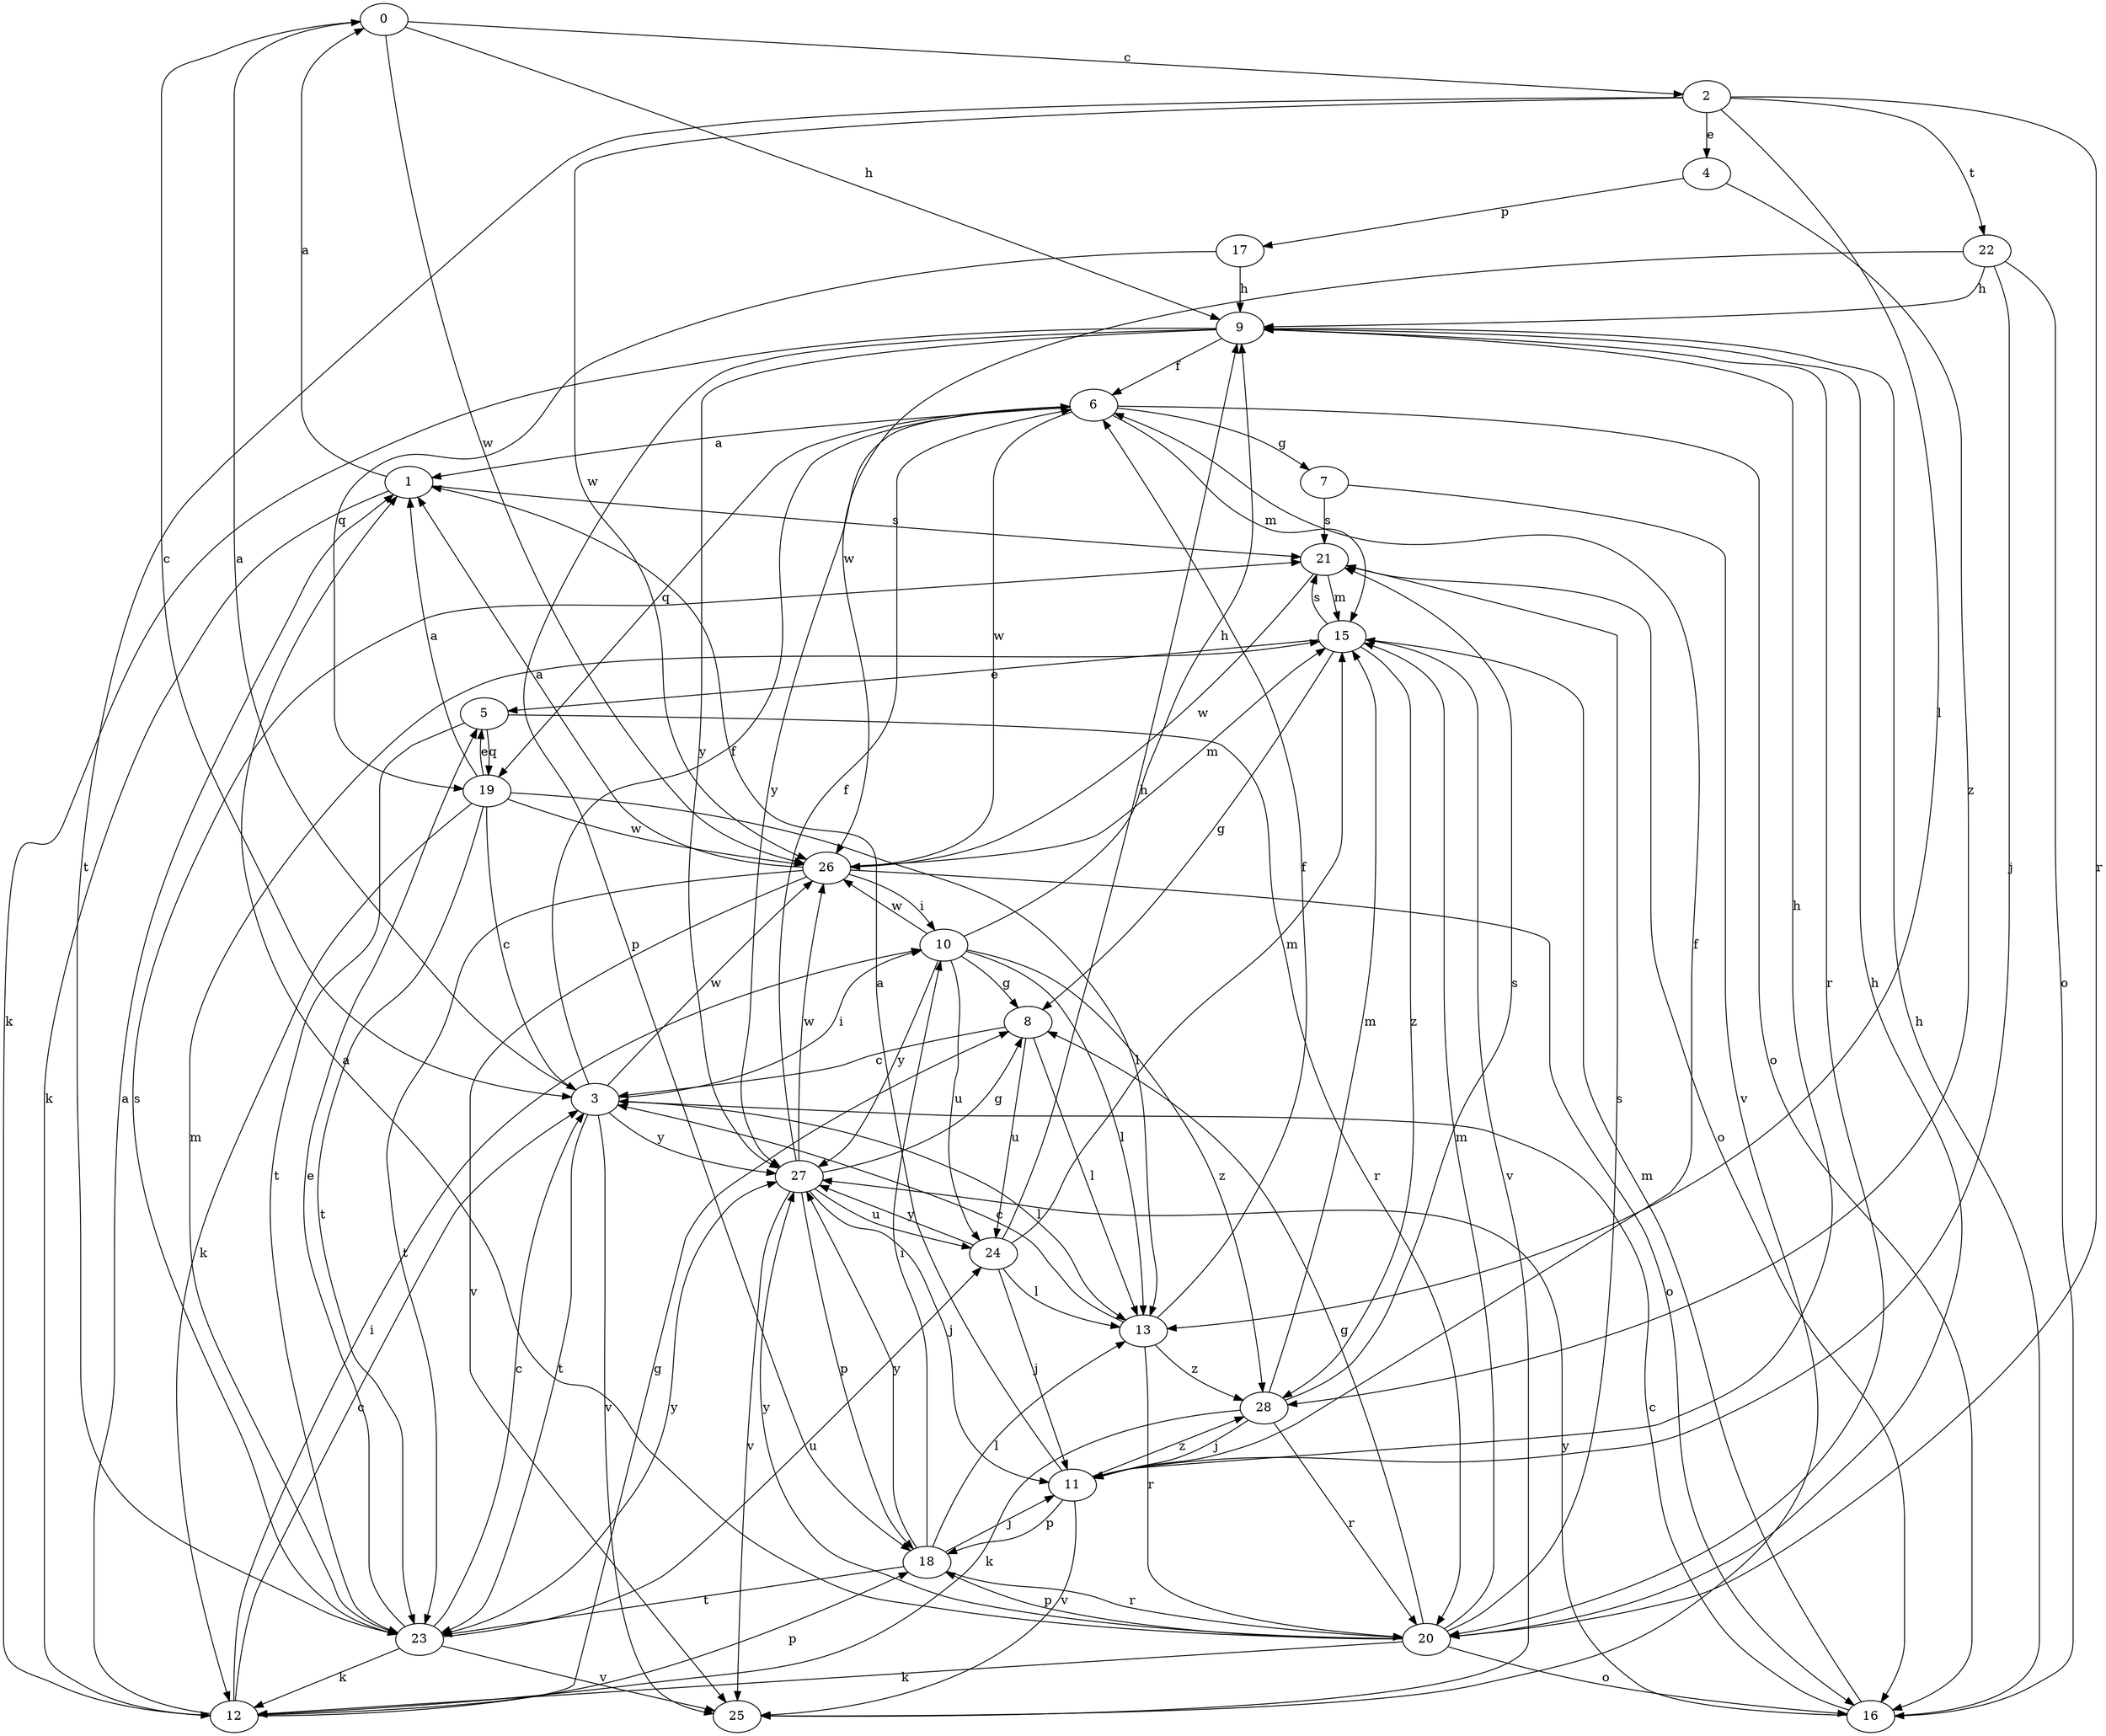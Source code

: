 strict digraph  {
0;
1;
2;
3;
4;
5;
6;
7;
8;
9;
10;
11;
12;
13;
15;
16;
17;
18;
19;
20;
21;
22;
23;
24;
25;
26;
27;
28;
0 -> 2  [label=c];
0 -> 3  [label=c];
0 -> 9  [label=h];
0 -> 26  [label=w];
1 -> 0  [label=a];
1 -> 12  [label=k];
1 -> 21  [label=s];
2 -> 4  [label=e];
2 -> 13  [label=l];
2 -> 20  [label=r];
2 -> 22  [label=t];
2 -> 23  [label=t];
2 -> 26  [label=w];
3 -> 0  [label=a];
3 -> 6  [label=f];
3 -> 10  [label=i];
3 -> 13  [label=l];
3 -> 23  [label=t];
3 -> 25  [label=v];
3 -> 26  [label=w];
3 -> 27  [label=y];
4 -> 17  [label=p];
4 -> 28  [label=z];
5 -> 19  [label=q];
5 -> 20  [label=r];
5 -> 23  [label=t];
6 -> 1  [label=a];
6 -> 7  [label=g];
6 -> 15  [label=m];
6 -> 16  [label=o];
6 -> 19  [label=q];
6 -> 26  [label=w];
6 -> 27  [label=y];
7 -> 21  [label=s];
7 -> 25  [label=v];
8 -> 3  [label=c];
8 -> 13  [label=l];
8 -> 24  [label=u];
9 -> 6  [label=f];
9 -> 12  [label=k];
9 -> 18  [label=p];
9 -> 20  [label=r];
9 -> 27  [label=y];
10 -> 8  [label=g];
10 -> 9  [label=h];
10 -> 13  [label=l];
10 -> 24  [label=u];
10 -> 26  [label=w];
10 -> 27  [label=y];
10 -> 28  [label=z];
11 -> 1  [label=a];
11 -> 6  [label=f];
11 -> 9  [label=h];
11 -> 18  [label=p];
11 -> 25  [label=v];
11 -> 28  [label=z];
12 -> 1  [label=a];
12 -> 3  [label=c];
12 -> 8  [label=g];
12 -> 10  [label=i];
12 -> 18  [label=p];
13 -> 3  [label=c];
13 -> 6  [label=f];
13 -> 20  [label=r];
13 -> 28  [label=z];
15 -> 5  [label=e];
15 -> 8  [label=g];
15 -> 21  [label=s];
15 -> 25  [label=v];
15 -> 28  [label=z];
16 -> 3  [label=c];
16 -> 9  [label=h];
16 -> 15  [label=m];
16 -> 27  [label=y];
17 -> 9  [label=h];
17 -> 19  [label=q];
18 -> 10  [label=i];
18 -> 11  [label=j];
18 -> 13  [label=l];
18 -> 20  [label=r];
18 -> 23  [label=t];
18 -> 27  [label=y];
19 -> 1  [label=a];
19 -> 3  [label=c];
19 -> 5  [label=e];
19 -> 12  [label=k];
19 -> 13  [label=l];
19 -> 23  [label=t];
19 -> 26  [label=w];
20 -> 1  [label=a];
20 -> 8  [label=g];
20 -> 9  [label=h];
20 -> 12  [label=k];
20 -> 15  [label=m];
20 -> 16  [label=o];
20 -> 18  [label=p];
20 -> 21  [label=s];
20 -> 27  [label=y];
21 -> 15  [label=m];
21 -> 16  [label=o];
21 -> 26  [label=w];
22 -> 9  [label=h];
22 -> 11  [label=j];
22 -> 16  [label=o];
22 -> 26  [label=w];
23 -> 3  [label=c];
23 -> 5  [label=e];
23 -> 12  [label=k];
23 -> 15  [label=m];
23 -> 21  [label=s];
23 -> 24  [label=u];
23 -> 25  [label=v];
23 -> 27  [label=y];
24 -> 9  [label=h];
24 -> 11  [label=j];
24 -> 13  [label=l];
24 -> 15  [label=m];
24 -> 27  [label=y];
26 -> 1  [label=a];
26 -> 10  [label=i];
26 -> 15  [label=m];
26 -> 16  [label=o];
26 -> 23  [label=t];
26 -> 25  [label=v];
27 -> 6  [label=f];
27 -> 8  [label=g];
27 -> 11  [label=j];
27 -> 18  [label=p];
27 -> 24  [label=u];
27 -> 25  [label=v];
27 -> 26  [label=w];
28 -> 11  [label=j];
28 -> 12  [label=k];
28 -> 15  [label=m];
28 -> 20  [label=r];
28 -> 21  [label=s];
}
